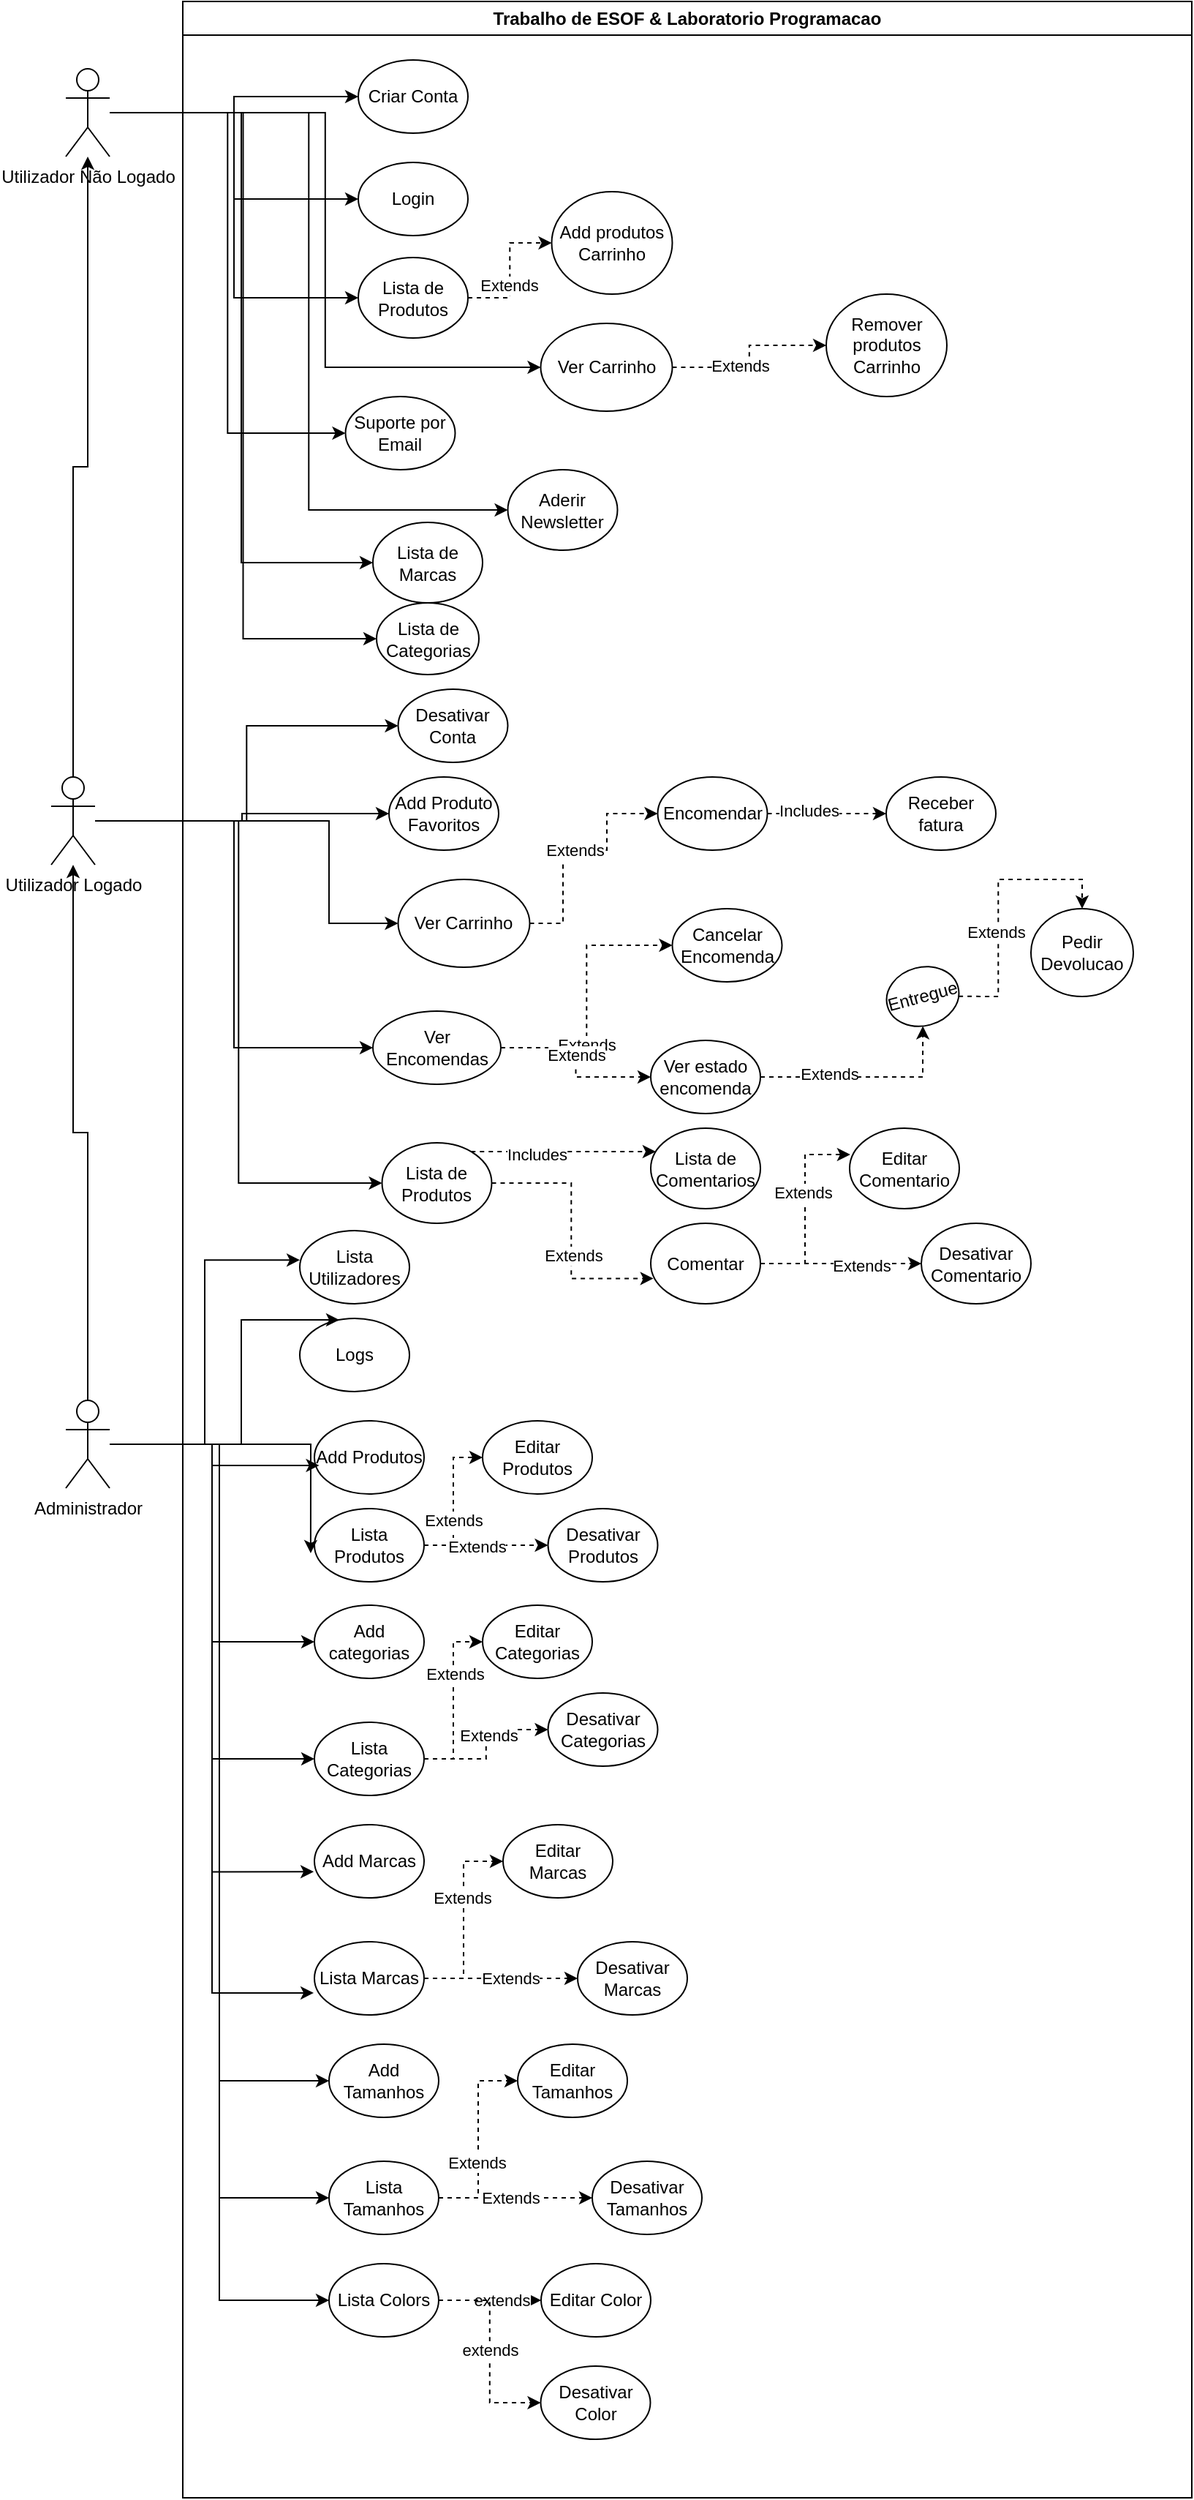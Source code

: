 <mxfile version="22.1.7" type="device">
  <diagram name="Página-1" id="JKTlFjLlaCC_t0fTUtP9">
    <mxGraphModel dx="3033" dy="1166" grid="1" gridSize="10" guides="1" tooltips="1" connect="1" arrows="1" fold="1" page="1" pageScale="1" pageWidth="827" pageHeight="1169" math="0" shadow="0">
      <root>
        <mxCell id="0" />
        <mxCell id="1" parent="0" />
        <mxCell id="PzzQZYx3r8IiJz0oFT6f-1" value="Trabalho de ESOF &amp;amp; Laboratorio Programacao" style="swimlane;whiteSpace=wrap;html=1;" parent="1" vertex="1">
          <mxGeometry x="120" y="54" width="690" height="1706" as="geometry" />
        </mxCell>
        <mxCell id="PzzQZYx3r8IiJz0oFT6f-7" value="Criar Conta" style="ellipse;whiteSpace=wrap;html=1;" parent="PzzQZYx3r8IiJz0oFT6f-1" vertex="1">
          <mxGeometry x="120" y="40" width="75" height="50" as="geometry" />
        </mxCell>
        <mxCell id="PzzQZYx3r8IiJz0oFT6f-9" value="Login&lt;br&gt;" style="ellipse;whiteSpace=wrap;html=1;" parent="PzzQZYx3r8IiJz0oFT6f-1" vertex="1">
          <mxGeometry x="120" y="110" width="75" height="50" as="geometry" />
        </mxCell>
        <mxCell id="PzzQZYx3r8IiJz0oFT6f-19" value="Desativar Conta" style="ellipse;whiteSpace=wrap;html=1;" parent="PzzQZYx3r8IiJz0oFT6f-1" vertex="1">
          <mxGeometry x="147.25" y="470" width="75" height="50" as="geometry" />
        </mxCell>
        <mxCell id="PzzQZYx3r8IiJz0oFT6f-22" value="Add Produto Favoritos" style="ellipse;whiteSpace=wrap;html=1;" parent="PzzQZYx3r8IiJz0oFT6f-1" vertex="1">
          <mxGeometry x="141" y="530" width="75" height="50" as="geometry" />
        </mxCell>
        <mxCell id="PzzQZYx3r8IiJz0oFT6f-26" value="Add produtos Carrinho" style="ellipse;whiteSpace=wrap;html=1;" parent="PzzQZYx3r8IiJz0oFT6f-1" vertex="1">
          <mxGeometry x="252.25" y="130" width="82.5" height="70" as="geometry" />
        </mxCell>
        <mxCell id="PzzQZYx3r8IiJz0oFT6f-28" value="Remover produtos Carrinho" style="ellipse;whiteSpace=wrap;html=1;" parent="PzzQZYx3r8IiJz0oFT6f-1" vertex="1">
          <mxGeometry x="440" y="200" width="82.5" height="70" as="geometry" />
        </mxCell>
        <mxCell id="PzzQZYx3r8IiJz0oFT6f-89" style="edgeStyle=orthogonalEdgeStyle;rounded=0;orthogonalLoop=1;jettySize=auto;html=1;entryX=0;entryY=0.5;entryDx=0;entryDy=0;dashed=1;" parent="PzzQZYx3r8IiJz0oFT6f-1" source="PzzQZYx3r8IiJz0oFT6f-31" target="PzzQZYx3r8IiJz0oFT6f-28" edge="1">
          <mxGeometry relative="1" as="geometry" />
        </mxCell>
        <mxCell id="PzzQZYx3r8IiJz0oFT6f-90" value="Extends" style="edgeLabel;html=1;align=center;verticalAlign=middle;resizable=0;points=[];" parent="PzzQZYx3r8IiJz0oFT6f-89" vertex="1" connectable="0">
          <mxGeometry x="-0.217" y="1" relative="1" as="geometry">
            <mxPoint x="-1" as="offset" />
          </mxGeometry>
        </mxCell>
        <mxCell id="PzzQZYx3r8IiJz0oFT6f-31" value="Ver Carrinho" style="ellipse;whiteSpace=wrap;html=1;" parent="PzzQZYx3r8IiJz0oFT6f-1" vertex="1">
          <mxGeometry x="244.75" y="220" width="90" height="60" as="geometry" />
        </mxCell>
        <mxCell id="PzzQZYx3r8IiJz0oFT6f-74" style="edgeStyle=orthogonalEdgeStyle;rounded=0;orthogonalLoop=1;jettySize=auto;html=1;dashed=1;" parent="PzzQZYx3r8IiJz0oFT6f-1" source="PzzQZYx3r8IiJz0oFT6f-33" target="PzzQZYx3r8IiJz0oFT6f-73" edge="1">
          <mxGeometry relative="1" as="geometry" />
        </mxCell>
        <mxCell id="PzzQZYx3r8IiJz0oFT6f-75" value="Includes" style="edgeLabel;html=1;align=center;verticalAlign=middle;resizable=0;points=[];" parent="PzzQZYx3r8IiJz0oFT6f-74" vertex="1" connectable="0">
          <mxGeometry x="-0.312" y="2" relative="1" as="geometry">
            <mxPoint as="offset" />
          </mxGeometry>
        </mxCell>
        <mxCell id="PzzQZYx3r8IiJz0oFT6f-33" value="Encomendar" style="ellipse;whiteSpace=wrap;html=1;" parent="PzzQZYx3r8IiJz0oFT6f-1" vertex="1">
          <mxGeometry x="324.75" y="530" width="75" height="50" as="geometry" />
        </mxCell>
        <mxCell id="PzzQZYx3r8IiJz0oFT6f-37" value="Cancelar Encomenda" style="ellipse;whiteSpace=wrap;html=1;" parent="PzzQZYx3r8IiJz0oFT6f-1" vertex="1">
          <mxGeometry x="334.75" y="620" width="75" height="50" as="geometry" />
        </mxCell>
        <mxCell id="PzzQZYx3r8IiJz0oFT6f-48" style="edgeStyle=orthogonalEdgeStyle;rounded=0;orthogonalLoop=1;jettySize=auto;html=1;dashed=1;" parent="PzzQZYx3r8IiJz0oFT6f-1" source="PzzQZYx3r8IiJz0oFT6f-40" target="PzzQZYx3r8IiJz0oFT6f-47" edge="1">
          <mxGeometry relative="1" as="geometry" />
        </mxCell>
        <mxCell id="PzzQZYx3r8IiJz0oFT6f-49" value="Extends" style="edgeLabel;html=1;align=center;verticalAlign=middle;resizable=0;points=[];" parent="PzzQZYx3r8IiJz0oFT6f-48" vertex="1" connectable="0">
          <mxGeometry x="-0.354" y="2" relative="1" as="geometry">
            <mxPoint as="offset" />
          </mxGeometry>
        </mxCell>
        <mxCell id="PzzQZYx3r8IiJz0oFT6f-40" value="Ver estado encomenda" style="ellipse;whiteSpace=wrap;html=1;" parent="PzzQZYx3r8IiJz0oFT6f-1" vertex="1">
          <mxGeometry x="320" y="710" width="75" height="50" as="geometry" />
        </mxCell>
        <mxCell id="PzzQZYx3r8IiJz0oFT6f-51" style="edgeStyle=orthogonalEdgeStyle;rounded=0;orthogonalLoop=1;jettySize=auto;html=1;entryX=0.5;entryY=0;entryDx=0;entryDy=0;dashed=1;" parent="PzzQZYx3r8IiJz0oFT6f-1" source="PzzQZYx3r8IiJz0oFT6f-47" target="PzzQZYx3r8IiJz0oFT6f-50" edge="1">
          <mxGeometry relative="1" as="geometry" />
        </mxCell>
        <mxCell id="PzzQZYx3r8IiJz0oFT6f-52" value="Extends" style="edgeLabel;html=1;align=center;verticalAlign=middle;resizable=0;points=[];" parent="PzzQZYx3r8IiJz0oFT6f-51" vertex="1" connectable="0">
          <mxGeometry x="-0.227" y="2" relative="1" as="geometry">
            <mxPoint as="offset" />
          </mxGeometry>
        </mxCell>
        <mxCell id="PzzQZYx3r8IiJz0oFT6f-47" value="Entregue" style="ellipse;whiteSpace=wrap;html=1;rotation=-15;" parent="PzzQZYx3r8IiJz0oFT6f-1" vertex="1">
          <mxGeometry x="481" y="660" width="50" height="40" as="geometry" />
        </mxCell>
        <mxCell id="PzzQZYx3r8IiJz0oFT6f-50" value="Pedir Devolucao" style="ellipse;whiteSpace=wrap;html=1;" parent="PzzQZYx3r8IiJz0oFT6f-1" vertex="1">
          <mxGeometry x="580" y="620" width="70" height="60" as="geometry" />
        </mxCell>
        <mxCell id="PzzQZYx3r8IiJz0oFT6f-58" style="edgeStyle=orthogonalEdgeStyle;rounded=0;orthogonalLoop=1;jettySize=auto;html=1;entryX=0;entryY=0.5;entryDx=0;entryDy=0;dashed=1;" parent="PzzQZYx3r8IiJz0oFT6f-1" source="PzzQZYx3r8IiJz0oFT6f-56" target="PzzQZYx3r8IiJz0oFT6f-37" edge="1">
          <mxGeometry relative="1" as="geometry" />
        </mxCell>
        <mxCell id="PzzQZYx3r8IiJz0oFT6f-59" value="Extends" style="edgeLabel;html=1;align=center;verticalAlign=middle;resizable=0;points=[];" parent="PzzQZYx3r8IiJz0oFT6f-58" vertex="1" connectable="0">
          <mxGeometry x="-0.354" relative="1" as="geometry">
            <mxPoint as="offset" />
          </mxGeometry>
        </mxCell>
        <mxCell id="PzzQZYx3r8IiJz0oFT6f-60" style="edgeStyle=orthogonalEdgeStyle;rounded=0;orthogonalLoop=1;jettySize=auto;html=1;entryX=0;entryY=0.5;entryDx=0;entryDy=0;dashed=1;" parent="PzzQZYx3r8IiJz0oFT6f-1" source="PzzQZYx3r8IiJz0oFT6f-56" target="PzzQZYx3r8IiJz0oFT6f-40" edge="1">
          <mxGeometry relative="1" as="geometry" />
        </mxCell>
        <mxCell id="PzzQZYx3r8IiJz0oFT6f-61" value="Extends" style="edgeLabel;html=1;align=center;verticalAlign=middle;resizable=0;points=[];" parent="PzzQZYx3r8IiJz0oFT6f-60" vertex="1" connectable="0">
          <mxGeometry x="-0.083" relative="1" as="geometry">
            <mxPoint as="offset" />
          </mxGeometry>
        </mxCell>
        <mxCell id="PzzQZYx3r8IiJz0oFT6f-56" value="Ver Encomendas" style="ellipse;whiteSpace=wrap;html=1;" parent="PzzQZYx3r8IiJz0oFT6f-1" vertex="1">
          <mxGeometry x="130" y="690" width="87.5" height="50" as="geometry" />
        </mxCell>
        <mxCell id="PzzQZYx3r8IiJz0oFT6f-62" value="Suporte por Email" style="ellipse;whiteSpace=wrap;html=1;" parent="PzzQZYx3r8IiJz0oFT6f-1" vertex="1">
          <mxGeometry x="111.25" y="270" width="75" height="50" as="geometry" />
        </mxCell>
        <mxCell id="PzzQZYx3r8IiJz0oFT6f-64" value="Aderir Newsletter" style="ellipse;whiteSpace=wrap;html=1;" parent="PzzQZYx3r8IiJz0oFT6f-1" vertex="1">
          <mxGeometry x="222.25" y="320" width="75" height="55" as="geometry" />
        </mxCell>
        <mxCell id="PzzQZYx3r8IiJz0oFT6f-67" value="Lista de Marcas" style="ellipse;whiteSpace=wrap;html=1;" parent="PzzQZYx3r8IiJz0oFT6f-1" vertex="1">
          <mxGeometry x="130" y="356" width="75" height="55" as="geometry" />
        </mxCell>
        <mxCell id="PzzQZYx3r8IiJz0oFT6f-71" style="edgeStyle=orthogonalEdgeStyle;rounded=0;orthogonalLoop=1;jettySize=auto;html=1;entryX=0;entryY=0.5;entryDx=0;entryDy=0;dashed=1;" parent="PzzQZYx3r8IiJz0oFT6f-1" source="PzzQZYx3r8IiJz0oFT6f-69" target="PzzQZYx3r8IiJz0oFT6f-26" edge="1">
          <mxGeometry relative="1" as="geometry" />
        </mxCell>
        <mxCell id="PzzQZYx3r8IiJz0oFT6f-72" value="Extends" style="edgeLabel;html=1;align=center;verticalAlign=middle;resizable=0;points=[];" parent="PzzQZYx3r8IiJz0oFT6f-71" vertex="1" connectable="0">
          <mxGeometry x="-0.205" y="1" relative="1" as="geometry">
            <mxPoint as="offset" />
          </mxGeometry>
        </mxCell>
        <mxCell id="PzzQZYx3r8IiJz0oFT6f-69" value="Lista de Produtos" style="ellipse;whiteSpace=wrap;html=1;" parent="PzzQZYx3r8IiJz0oFT6f-1" vertex="1">
          <mxGeometry x="120" y="175" width="75" height="55" as="geometry" />
        </mxCell>
        <mxCell id="PzzQZYx3r8IiJz0oFT6f-73" value="Receber fatura" style="ellipse;whiteSpace=wrap;html=1;" parent="PzzQZYx3r8IiJz0oFT6f-1" vertex="1">
          <mxGeometry x="481" y="530" width="75" height="50" as="geometry" />
        </mxCell>
        <mxCell id="PzzQZYx3r8IiJz0oFT6f-82" style="edgeStyle=orthogonalEdgeStyle;rounded=0;orthogonalLoop=1;jettySize=auto;html=1;dashed=1;" parent="PzzQZYx3r8IiJz0oFT6f-1" source="PzzQZYx3r8IiJz0oFT6f-80" target="PzzQZYx3r8IiJz0oFT6f-33" edge="1">
          <mxGeometry relative="1" as="geometry">
            <Array as="points">
              <mxPoint x="260" y="630" />
              <mxPoint x="260" y="580" />
              <mxPoint x="290" y="580" />
              <mxPoint x="290" y="555" />
            </Array>
          </mxGeometry>
        </mxCell>
        <mxCell id="PzzQZYx3r8IiJz0oFT6f-83" value="Extends" style="edgeLabel;html=1;align=center;verticalAlign=middle;resizable=0;points=[];" parent="PzzQZYx3r8IiJz0oFT6f-82" vertex="1" connectable="0">
          <mxGeometry x="-0.014" relative="1" as="geometry">
            <mxPoint as="offset" />
          </mxGeometry>
        </mxCell>
        <mxCell id="PzzQZYx3r8IiJz0oFT6f-80" value="Ver Carrinho" style="ellipse;whiteSpace=wrap;html=1;" parent="PzzQZYx3r8IiJz0oFT6f-1" vertex="1">
          <mxGeometry x="147.25" y="600" width="90" height="60" as="geometry" />
        </mxCell>
        <mxCell id="PzzQZYx3r8IiJz0oFT6f-95" style="edgeStyle=orthogonalEdgeStyle;rounded=0;orthogonalLoop=1;jettySize=auto;html=1;dashed=1;" parent="PzzQZYx3r8IiJz0oFT6f-1" source="PzzQZYx3r8IiJz0oFT6f-92" target="PzzQZYx3r8IiJz0oFT6f-94" edge="1">
          <mxGeometry relative="1" as="geometry">
            <Array as="points">
              <mxPoint x="290" y="786" />
              <mxPoint x="290" y="786" />
            </Array>
          </mxGeometry>
        </mxCell>
        <mxCell id="PzzQZYx3r8IiJz0oFT6f-96" value="Includes" style="edgeLabel;html=1;align=center;verticalAlign=middle;resizable=0;points=[];" parent="PzzQZYx3r8IiJz0oFT6f-95" vertex="1" connectable="0">
          <mxGeometry x="-0.276" y="-2" relative="1" as="geometry">
            <mxPoint x="-1" as="offset" />
          </mxGeometry>
        </mxCell>
        <mxCell id="PzzQZYx3r8IiJz0oFT6f-92" value="Lista de Produtos" style="ellipse;whiteSpace=wrap;html=1;" parent="PzzQZYx3r8IiJz0oFT6f-1" vertex="1">
          <mxGeometry x="136.25" y="780" width="75" height="55" as="geometry" />
        </mxCell>
        <mxCell id="PzzQZYx3r8IiJz0oFT6f-94" value="Lista de Comentarios" style="ellipse;whiteSpace=wrap;html=1;" parent="PzzQZYx3r8IiJz0oFT6f-1" vertex="1">
          <mxGeometry x="320" y="770" width="75" height="55" as="geometry" />
        </mxCell>
        <mxCell id="PzzQZYx3r8IiJz0oFT6f-104" style="edgeStyle=orthogonalEdgeStyle;rounded=0;orthogonalLoop=1;jettySize=auto;html=1;dashed=1;" parent="PzzQZYx3r8IiJz0oFT6f-1" source="PzzQZYx3r8IiJz0oFT6f-97" target="PzzQZYx3r8IiJz0oFT6f-103" edge="1">
          <mxGeometry relative="1" as="geometry" />
        </mxCell>
        <mxCell id="PzzQZYx3r8IiJz0oFT6f-105" value="Extends" style="edgeLabel;html=1;align=center;verticalAlign=middle;resizable=0;points=[];" parent="PzzQZYx3r8IiJz0oFT6f-104" vertex="1" connectable="0">
          <mxGeometry x="0.255" y="-1" relative="1" as="geometry">
            <mxPoint as="offset" />
          </mxGeometry>
        </mxCell>
        <mxCell id="PzzQZYx3r8IiJz0oFT6f-97" value="Comentar" style="ellipse;whiteSpace=wrap;html=1;" parent="PzzQZYx3r8IiJz0oFT6f-1" vertex="1">
          <mxGeometry x="320" y="835" width="75" height="55" as="geometry" />
        </mxCell>
        <mxCell id="PzzQZYx3r8IiJz0oFT6f-98" style="edgeStyle=orthogonalEdgeStyle;rounded=0;orthogonalLoop=1;jettySize=auto;html=1;entryX=0.025;entryY=0.686;entryDx=0;entryDy=0;entryPerimeter=0;dashed=1;" parent="PzzQZYx3r8IiJz0oFT6f-1" source="PzzQZYx3r8IiJz0oFT6f-92" target="PzzQZYx3r8IiJz0oFT6f-97" edge="1">
          <mxGeometry relative="1" as="geometry" />
        </mxCell>
        <mxCell id="PzzQZYx3r8IiJz0oFT6f-99" value="Extends" style="edgeLabel;html=1;align=center;verticalAlign=middle;resizable=0;points=[];" parent="PzzQZYx3r8IiJz0oFT6f-98" vertex="1" connectable="0">
          <mxGeometry x="0.17" y="1" relative="1" as="geometry">
            <mxPoint y="1" as="offset" />
          </mxGeometry>
        </mxCell>
        <mxCell id="PzzQZYx3r8IiJz0oFT6f-100" value="Editar Comentario" style="ellipse;whiteSpace=wrap;html=1;" parent="PzzQZYx3r8IiJz0oFT6f-1" vertex="1">
          <mxGeometry x="456" y="770" width="75" height="55" as="geometry" />
        </mxCell>
        <mxCell id="PzzQZYx3r8IiJz0oFT6f-101" style="edgeStyle=orthogonalEdgeStyle;rounded=0;orthogonalLoop=1;jettySize=auto;html=1;entryX=0.006;entryY=0.328;entryDx=0;entryDy=0;entryPerimeter=0;dashed=1;" parent="PzzQZYx3r8IiJz0oFT6f-1" source="PzzQZYx3r8IiJz0oFT6f-97" target="PzzQZYx3r8IiJz0oFT6f-100" edge="1">
          <mxGeometry relative="1" as="geometry" />
        </mxCell>
        <mxCell id="PzzQZYx3r8IiJz0oFT6f-102" value="Extends" style="edgeLabel;html=1;align=center;verticalAlign=middle;resizable=0;points=[];" parent="PzzQZYx3r8IiJz0oFT6f-101" vertex="1" connectable="0">
          <mxGeometry x="0.169" y="2" relative="1" as="geometry">
            <mxPoint as="offset" />
          </mxGeometry>
        </mxCell>
        <mxCell id="PzzQZYx3r8IiJz0oFT6f-103" value="Desativar&lt;br&gt;Comentario" style="ellipse;whiteSpace=wrap;html=1;" parent="PzzQZYx3r8IiJz0oFT6f-1" vertex="1">
          <mxGeometry x="505" y="835" width="75" height="55" as="geometry" />
        </mxCell>
        <mxCell id="PzzQZYx3r8IiJz0oFT6f-106" value="Lista Utilizadores" style="ellipse;whiteSpace=wrap;html=1;" parent="PzzQZYx3r8IiJz0oFT6f-1" vertex="1">
          <mxGeometry x="80" y="840" width="75" height="50" as="geometry" />
        </mxCell>
        <mxCell id="PzzQZYx3r8IiJz0oFT6f-108" value="Logs" style="ellipse;whiteSpace=wrap;html=1;" parent="PzzQZYx3r8IiJz0oFT6f-1" vertex="1">
          <mxGeometry x="80" y="900" width="75" height="50" as="geometry" />
        </mxCell>
        <mxCell id="PzzQZYx3r8IiJz0oFT6f-110" value="Add Produtos" style="ellipse;whiteSpace=wrap;html=1;" parent="PzzQZYx3r8IiJz0oFT6f-1" vertex="1">
          <mxGeometry x="90" y="970" width="75" height="50" as="geometry" />
        </mxCell>
        <mxCell id="PzzQZYx3r8IiJz0oFT6f-115" style="edgeStyle=orthogonalEdgeStyle;rounded=0;orthogonalLoop=1;jettySize=auto;html=1;entryX=0;entryY=0.5;entryDx=0;entryDy=0;dashed=1;" parent="PzzQZYx3r8IiJz0oFT6f-1" source="PzzQZYx3r8IiJz0oFT6f-112" target="PzzQZYx3r8IiJz0oFT6f-114" edge="1">
          <mxGeometry relative="1" as="geometry" />
        </mxCell>
        <mxCell id="PzzQZYx3r8IiJz0oFT6f-116" value="Extends" style="edgeLabel;html=1;align=center;verticalAlign=middle;resizable=0;points=[];" parent="PzzQZYx3r8IiJz0oFT6f-115" vertex="1" connectable="0">
          <mxGeometry x="-0.253" relative="1" as="geometry">
            <mxPoint as="offset" />
          </mxGeometry>
        </mxCell>
        <mxCell id="PzzQZYx3r8IiJz0oFT6f-118" style="edgeStyle=orthogonalEdgeStyle;rounded=0;orthogonalLoop=1;jettySize=auto;html=1;dashed=1;" parent="PzzQZYx3r8IiJz0oFT6f-1" source="PzzQZYx3r8IiJz0oFT6f-112" target="PzzQZYx3r8IiJz0oFT6f-117" edge="1">
          <mxGeometry relative="1" as="geometry" />
        </mxCell>
        <mxCell id="PzzQZYx3r8IiJz0oFT6f-119" value="Extends" style="edgeLabel;html=1;align=center;verticalAlign=middle;resizable=0;points=[];" parent="PzzQZYx3r8IiJz0oFT6f-118" vertex="1" connectable="0">
          <mxGeometry x="-0.145" y="-1" relative="1" as="geometry">
            <mxPoint as="offset" />
          </mxGeometry>
        </mxCell>
        <mxCell id="PzzQZYx3r8IiJz0oFT6f-112" value="Lista Produtos" style="ellipse;whiteSpace=wrap;html=1;" parent="PzzQZYx3r8IiJz0oFT6f-1" vertex="1">
          <mxGeometry x="90" y="1030" width="75" height="50" as="geometry" />
        </mxCell>
        <mxCell id="PzzQZYx3r8IiJz0oFT6f-114" value="Editar Produtos" style="ellipse;whiteSpace=wrap;html=1;" parent="PzzQZYx3r8IiJz0oFT6f-1" vertex="1">
          <mxGeometry x="205" y="970" width="75" height="50" as="geometry" />
        </mxCell>
        <mxCell id="PzzQZYx3r8IiJz0oFT6f-117" value="Desativar&lt;br&gt;Produtos" style="ellipse;whiteSpace=wrap;html=1;" parent="PzzQZYx3r8IiJz0oFT6f-1" vertex="1">
          <mxGeometry x="249.75" y="1030" width="75" height="50" as="geometry" />
        </mxCell>
        <mxCell id="PzzQZYx3r8IiJz0oFT6f-120" value="Add categorias" style="ellipse;whiteSpace=wrap;html=1;" parent="PzzQZYx3r8IiJz0oFT6f-1" vertex="1">
          <mxGeometry x="90" y="1096" width="75" height="50" as="geometry" />
        </mxCell>
        <mxCell id="PzzQZYx3r8IiJz0oFT6f-126" style="edgeStyle=orthogonalEdgeStyle;rounded=0;orthogonalLoop=1;jettySize=auto;html=1;entryX=0;entryY=0.5;entryDx=0;entryDy=0;dashed=1;" parent="PzzQZYx3r8IiJz0oFT6f-1" source="PzzQZYx3r8IiJz0oFT6f-121" target="PzzQZYx3r8IiJz0oFT6f-122" edge="1">
          <mxGeometry relative="1" as="geometry" />
        </mxCell>
        <mxCell id="PzzQZYx3r8IiJz0oFT6f-127" value="Extends" style="edgeLabel;html=1;align=center;verticalAlign=middle;resizable=0;points=[];" parent="PzzQZYx3r8IiJz0oFT6f-126" vertex="1" connectable="0">
          <mxGeometry x="0.301" y="-1" relative="1" as="geometry">
            <mxPoint as="offset" />
          </mxGeometry>
        </mxCell>
        <mxCell id="PzzQZYx3r8IiJz0oFT6f-128" style="edgeStyle=orthogonalEdgeStyle;rounded=0;orthogonalLoop=1;jettySize=auto;html=1;dashed=1;" parent="PzzQZYx3r8IiJz0oFT6f-1" source="PzzQZYx3r8IiJz0oFT6f-121" target="PzzQZYx3r8IiJz0oFT6f-123" edge="1">
          <mxGeometry relative="1" as="geometry" />
        </mxCell>
        <mxCell id="PzzQZYx3r8IiJz0oFT6f-129" value="Extends" style="edgeLabel;html=1;align=center;verticalAlign=middle;resizable=0;points=[];" parent="PzzQZYx3r8IiJz0oFT6f-128" vertex="1" connectable="0">
          <mxGeometry x="0.113" y="-1" relative="1" as="geometry">
            <mxPoint as="offset" />
          </mxGeometry>
        </mxCell>
        <mxCell id="PzzQZYx3r8IiJz0oFT6f-121" value="Lista Categorias" style="ellipse;whiteSpace=wrap;html=1;" parent="PzzQZYx3r8IiJz0oFT6f-1" vertex="1">
          <mxGeometry x="90" y="1176" width="75" height="50" as="geometry" />
        </mxCell>
        <mxCell id="PzzQZYx3r8IiJz0oFT6f-122" value="Editar Categorias" style="ellipse;whiteSpace=wrap;html=1;" parent="PzzQZYx3r8IiJz0oFT6f-1" vertex="1">
          <mxGeometry x="205" y="1096" width="75" height="50" as="geometry" />
        </mxCell>
        <mxCell id="PzzQZYx3r8IiJz0oFT6f-123" value="Desativar&lt;br&gt;Categorias" style="ellipse;whiteSpace=wrap;html=1;" parent="PzzQZYx3r8IiJz0oFT6f-1" vertex="1">
          <mxGeometry x="249.75" y="1156" width="75" height="50" as="geometry" />
        </mxCell>
        <mxCell id="PzzQZYx3r8IiJz0oFT6f-130" value="Add Marcas" style="ellipse;whiteSpace=wrap;html=1;" parent="PzzQZYx3r8IiJz0oFT6f-1" vertex="1">
          <mxGeometry x="90" y="1246" width="75" height="50" as="geometry" />
        </mxCell>
        <mxCell id="PzzQZYx3r8IiJz0oFT6f-136" style="edgeStyle=orthogonalEdgeStyle;rounded=0;orthogonalLoop=1;jettySize=auto;html=1;entryX=0;entryY=0.5;entryDx=0;entryDy=0;dashed=1;" parent="PzzQZYx3r8IiJz0oFT6f-1" source="PzzQZYx3r8IiJz0oFT6f-131" target="PzzQZYx3r8IiJz0oFT6f-132" edge="1">
          <mxGeometry relative="1" as="geometry" />
        </mxCell>
        <mxCell id="PzzQZYx3r8IiJz0oFT6f-137" value="Extends" style="edgeLabel;html=1;align=center;verticalAlign=middle;resizable=0;points=[];" parent="PzzQZYx3r8IiJz0oFT6f-136" vertex="1" connectable="0">
          <mxGeometry x="0.222" y="1" relative="1" as="geometry">
            <mxPoint as="offset" />
          </mxGeometry>
        </mxCell>
        <mxCell id="PzzQZYx3r8IiJz0oFT6f-138" style="edgeStyle=orthogonalEdgeStyle;rounded=0;orthogonalLoop=1;jettySize=auto;html=1;dashed=1;" parent="PzzQZYx3r8IiJz0oFT6f-1" source="PzzQZYx3r8IiJz0oFT6f-131" target="PzzQZYx3r8IiJz0oFT6f-133" edge="1">
          <mxGeometry relative="1" as="geometry" />
        </mxCell>
        <mxCell id="PzzQZYx3r8IiJz0oFT6f-139" value="Extends" style="edgeLabel;html=1;align=center;verticalAlign=middle;resizable=0;points=[];" parent="PzzQZYx3r8IiJz0oFT6f-138" vertex="1" connectable="0">
          <mxGeometry x="0.124" relative="1" as="geometry">
            <mxPoint as="offset" />
          </mxGeometry>
        </mxCell>
        <mxCell id="PzzQZYx3r8IiJz0oFT6f-131" value="Lista Marcas" style="ellipse;whiteSpace=wrap;html=1;" parent="PzzQZYx3r8IiJz0oFT6f-1" vertex="1">
          <mxGeometry x="90" y="1326" width="75" height="50" as="geometry" />
        </mxCell>
        <mxCell id="PzzQZYx3r8IiJz0oFT6f-132" value="Editar Marcas" style="ellipse;whiteSpace=wrap;html=1;" parent="PzzQZYx3r8IiJz0oFT6f-1" vertex="1">
          <mxGeometry x="219" y="1246" width="75" height="50" as="geometry" />
        </mxCell>
        <mxCell id="PzzQZYx3r8IiJz0oFT6f-133" value="Desativar&lt;br&gt;Marcas" style="ellipse;whiteSpace=wrap;html=1;" parent="PzzQZYx3r8IiJz0oFT6f-1" vertex="1">
          <mxGeometry x="270" y="1326" width="75" height="50" as="geometry" />
        </mxCell>
        <mxCell id="PzzQZYx3r8IiJz0oFT6f-142" value="Lista de Categorias" style="ellipse;whiteSpace=wrap;html=1;" parent="PzzQZYx3r8IiJz0oFT6f-1" vertex="1">
          <mxGeometry x="132.5" y="411" width="70" height="49" as="geometry" />
        </mxCell>
        <mxCell id="PzzQZYx3r8IiJz0oFT6f-150" value="Add Tamanhos" style="ellipse;whiteSpace=wrap;html=1;" parent="PzzQZYx3r8IiJz0oFT6f-1" vertex="1">
          <mxGeometry x="100" y="1396" width="75" height="50" as="geometry" />
        </mxCell>
        <mxCell id="PzzQZYx3r8IiJz0oFT6f-156" style="edgeStyle=orthogonalEdgeStyle;rounded=0;orthogonalLoop=1;jettySize=auto;html=1;entryX=0;entryY=0.5;entryDx=0;entryDy=0;dashed=1;" parent="PzzQZYx3r8IiJz0oFT6f-1" source="PzzQZYx3r8IiJz0oFT6f-151" target="PzzQZYx3r8IiJz0oFT6f-152" edge="1">
          <mxGeometry relative="1" as="geometry" />
        </mxCell>
        <mxCell id="PzzQZYx3r8IiJz0oFT6f-157" value="Extends" style="edgeLabel;html=1;align=center;verticalAlign=middle;resizable=0;points=[];" parent="PzzQZYx3r8IiJz0oFT6f-156" vertex="1" connectable="0">
          <mxGeometry x="-0.243" y="1" relative="1" as="geometry">
            <mxPoint y="-1" as="offset" />
          </mxGeometry>
        </mxCell>
        <mxCell id="PzzQZYx3r8IiJz0oFT6f-158" style="edgeStyle=orthogonalEdgeStyle;rounded=0;orthogonalLoop=1;jettySize=auto;html=1;dashed=1;" parent="PzzQZYx3r8IiJz0oFT6f-1" source="PzzQZYx3r8IiJz0oFT6f-151" target="PzzQZYx3r8IiJz0oFT6f-153" edge="1">
          <mxGeometry relative="1" as="geometry" />
        </mxCell>
        <mxCell id="PzzQZYx3r8IiJz0oFT6f-159" value="Extends" style="edgeLabel;html=1;align=center;verticalAlign=middle;resizable=0;points=[];" parent="PzzQZYx3r8IiJz0oFT6f-158" vertex="1" connectable="0">
          <mxGeometry x="-0.078" relative="1" as="geometry">
            <mxPoint as="offset" />
          </mxGeometry>
        </mxCell>
        <mxCell id="PzzQZYx3r8IiJz0oFT6f-151" value="Lista Tamanhos" style="ellipse;whiteSpace=wrap;html=1;" parent="PzzQZYx3r8IiJz0oFT6f-1" vertex="1">
          <mxGeometry x="100" y="1476" width="75" height="50" as="geometry" />
        </mxCell>
        <mxCell id="PzzQZYx3r8IiJz0oFT6f-152" value="Editar Tamanhos" style="ellipse;whiteSpace=wrap;html=1;" parent="PzzQZYx3r8IiJz0oFT6f-1" vertex="1">
          <mxGeometry x="229" y="1396" width="75" height="50" as="geometry" />
        </mxCell>
        <mxCell id="PzzQZYx3r8IiJz0oFT6f-153" value="Desativar&lt;br&gt;Tamanhos" style="ellipse;whiteSpace=wrap;html=1;" parent="PzzQZYx3r8IiJz0oFT6f-1" vertex="1">
          <mxGeometry x="280" y="1476" width="75" height="50" as="geometry" />
        </mxCell>
        <mxCell id="nBjVx-4xZpbS9CSGguhl-5" style="edgeStyle=orthogonalEdgeStyle;rounded=0;orthogonalLoop=1;jettySize=auto;html=1;entryX=0;entryY=0.5;entryDx=0;entryDy=0;dashed=1;" edge="1" parent="PzzQZYx3r8IiJz0oFT6f-1" source="nBjVx-4xZpbS9CSGguhl-1" target="nBjVx-4xZpbS9CSGguhl-2">
          <mxGeometry relative="1" as="geometry" />
        </mxCell>
        <mxCell id="nBjVx-4xZpbS9CSGguhl-7" value="extends" style="edgeLabel;html=1;align=center;verticalAlign=middle;resizable=0;points=[];" vertex="1" connectable="0" parent="nBjVx-4xZpbS9CSGguhl-5">
          <mxGeometry x="0.209" relative="1" as="geometry">
            <mxPoint as="offset" />
          </mxGeometry>
        </mxCell>
        <mxCell id="nBjVx-4xZpbS9CSGguhl-6" style="edgeStyle=orthogonalEdgeStyle;rounded=0;orthogonalLoop=1;jettySize=auto;html=1;entryX=0;entryY=0.5;entryDx=0;entryDy=0;dashed=1;" edge="1" parent="PzzQZYx3r8IiJz0oFT6f-1" source="nBjVx-4xZpbS9CSGguhl-1" target="nBjVx-4xZpbS9CSGguhl-3">
          <mxGeometry relative="1" as="geometry" />
        </mxCell>
        <mxCell id="nBjVx-4xZpbS9CSGguhl-8" value="extends" style="edgeLabel;html=1;align=center;verticalAlign=middle;resizable=0;points=[];" vertex="1" connectable="0" parent="nBjVx-4xZpbS9CSGguhl-6">
          <mxGeometry x="-0.012" relative="1" as="geometry">
            <mxPoint as="offset" />
          </mxGeometry>
        </mxCell>
        <mxCell id="nBjVx-4xZpbS9CSGguhl-1" value="Lista Colors" style="ellipse;whiteSpace=wrap;html=1;" vertex="1" parent="PzzQZYx3r8IiJz0oFT6f-1">
          <mxGeometry x="100" y="1546" width="75" height="50" as="geometry" />
        </mxCell>
        <mxCell id="nBjVx-4xZpbS9CSGguhl-2" value="Editar Color" style="ellipse;whiteSpace=wrap;html=1;" vertex="1" parent="PzzQZYx3r8IiJz0oFT6f-1">
          <mxGeometry x="245" y="1546" width="75" height="50" as="geometry" />
        </mxCell>
        <mxCell id="nBjVx-4xZpbS9CSGguhl-3" value="Desativar&lt;br&gt;Color" style="ellipse;whiteSpace=wrap;html=1;" vertex="1" parent="PzzQZYx3r8IiJz0oFT6f-1">
          <mxGeometry x="244.75" y="1616" width="75" height="50" as="geometry" />
        </mxCell>
        <mxCell id="PzzQZYx3r8IiJz0oFT6f-8" style="edgeStyle=orthogonalEdgeStyle;rounded=0;orthogonalLoop=1;jettySize=auto;html=1;" parent="1" source="PzzQZYx3r8IiJz0oFT6f-2" target="PzzQZYx3r8IiJz0oFT6f-7" edge="1">
          <mxGeometry relative="1" as="geometry" />
        </mxCell>
        <mxCell id="PzzQZYx3r8IiJz0oFT6f-10" style="edgeStyle=orthogonalEdgeStyle;rounded=0;orthogonalLoop=1;jettySize=auto;html=1;entryX=0;entryY=0.5;entryDx=0;entryDy=0;" parent="1" source="PzzQZYx3r8IiJz0oFT6f-2" target="PzzQZYx3r8IiJz0oFT6f-9" edge="1">
          <mxGeometry relative="1" as="geometry" />
        </mxCell>
        <mxCell id="PzzQZYx3r8IiJz0oFT6f-55" style="edgeStyle=orthogonalEdgeStyle;rounded=0;orthogonalLoop=1;jettySize=auto;html=1;entryX=0;entryY=0.5;entryDx=0;entryDy=0;" parent="1" source="PzzQZYx3r8IiJz0oFT6f-2" target="PzzQZYx3r8IiJz0oFT6f-31" edge="1">
          <mxGeometry relative="1" as="geometry" />
        </mxCell>
        <mxCell id="PzzQZYx3r8IiJz0oFT6f-63" style="edgeStyle=orthogonalEdgeStyle;rounded=0;orthogonalLoop=1;jettySize=auto;html=1;entryX=0;entryY=0.5;entryDx=0;entryDy=0;" parent="1" source="PzzQZYx3r8IiJz0oFT6f-2" target="PzzQZYx3r8IiJz0oFT6f-62" edge="1">
          <mxGeometry relative="1" as="geometry" />
        </mxCell>
        <mxCell id="PzzQZYx3r8IiJz0oFT6f-65" style="edgeStyle=orthogonalEdgeStyle;rounded=0;orthogonalLoop=1;jettySize=auto;html=1;entryX=0;entryY=0.5;entryDx=0;entryDy=0;" parent="1" source="PzzQZYx3r8IiJz0oFT6f-2" target="PzzQZYx3r8IiJz0oFT6f-64" edge="1">
          <mxGeometry relative="1" as="geometry" />
        </mxCell>
        <mxCell id="PzzQZYx3r8IiJz0oFT6f-68" style="edgeStyle=orthogonalEdgeStyle;rounded=0;orthogonalLoop=1;jettySize=auto;html=1;entryX=0;entryY=0.5;entryDx=0;entryDy=0;" parent="1" source="PzzQZYx3r8IiJz0oFT6f-2" target="PzzQZYx3r8IiJz0oFT6f-67" edge="1">
          <mxGeometry relative="1" as="geometry" />
        </mxCell>
        <mxCell id="PzzQZYx3r8IiJz0oFT6f-143" style="edgeStyle=orthogonalEdgeStyle;rounded=0;orthogonalLoop=1;jettySize=auto;html=1;entryX=0;entryY=0.5;entryDx=0;entryDy=0;" parent="1" source="PzzQZYx3r8IiJz0oFT6f-2" target="PzzQZYx3r8IiJz0oFT6f-142" edge="1">
          <mxGeometry relative="1" as="geometry" />
        </mxCell>
        <mxCell id="PzzQZYx3r8IiJz0oFT6f-2" value="Utilizador Não Logado" style="shape=umlActor;verticalLabelPosition=bottom;verticalAlign=top;html=1;outlineConnect=0;" parent="1" vertex="1">
          <mxGeometry x="40" y="100" width="30" height="60" as="geometry" />
        </mxCell>
        <mxCell id="PzzQZYx3r8IiJz0oFT6f-18" style="edgeStyle=orthogonalEdgeStyle;rounded=0;orthogonalLoop=1;jettySize=auto;html=1;" parent="1" source="PzzQZYx3r8IiJz0oFT6f-3" target="PzzQZYx3r8IiJz0oFT6f-2" edge="1">
          <mxGeometry relative="1" as="geometry" />
        </mxCell>
        <mxCell id="PzzQZYx3r8IiJz0oFT6f-20" style="edgeStyle=orthogonalEdgeStyle;rounded=0;orthogonalLoop=1;jettySize=auto;html=1;entryX=0;entryY=0.5;entryDx=0;entryDy=0;" parent="1" source="PzzQZYx3r8IiJz0oFT6f-3" target="PzzQZYx3r8IiJz0oFT6f-19" edge="1">
          <mxGeometry relative="1" as="geometry" />
        </mxCell>
        <mxCell id="PzzQZYx3r8IiJz0oFT6f-81" style="edgeStyle=orthogonalEdgeStyle;rounded=0;orthogonalLoop=1;jettySize=auto;html=1;" parent="1" source="PzzQZYx3r8IiJz0oFT6f-3" target="PzzQZYx3r8IiJz0oFT6f-80" edge="1">
          <mxGeometry relative="1" as="geometry">
            <Array as="points">
              <mxPoint x="220" y="614" />
              <mxPoint x="220" y="684" />
            </Array>
          </mxGeometry>
        </mxCell>
        <mxCell id="PzzQZYx3r8IiJz0oFT6f-86" style="edgeStyle=orthogonalEdgeStyle;rounded=0;orthogonalLoop=1;jettySize=auto;html=1;entryX=0;entryY=0.5;entryDx=0;entryDy=0;" parent="1" source="PzzQZYx3r8IiJz0oFT6f-3" target="PzzQZYx3r8IiJz0oFT6f-56" edge="1">
          <mxGeometry relative="1" as="geometry" />
        </mxCell>
        <mxCell id="PzzQZYx3r8IiJz0oFT6f-87" style="edgeStyle=orthogonalEdgeStyle;rounded=0;orthogonalLoop=1;jettySize=auto;html=1;" parent="1" source="PzzQZYx3r8IiJz0oFT6f-3" target="PzzQZYx3r8IiJz0oFT6f-22" edge="1">
          <mxGeometry relative="1" as="geometry" />
        </mxCell>
        <mxCell id="PzzQZYx3r8IiJz0oFT6f-93" style="edgeStyle=orthogonalEdgeStyle;rounded=0;orthogonalLoop=1;jettySize=auto;html=1;entryX=0;entryY=0.5;entryDx=0;entryDy=0;" parent="1" source="PzzQZYx3r8IiJz0oFT6f-3" target="PzzQZYx3r8IiJz0oFT6f-92" edge="1">
          <mxGeometry relative="1" as="geometry" />
        </mxCell>
        <mxCell id="PzzQZYx3r8IiJz0oFT6f-3" value="Utilizador Logado" style="shape=umlActor;verticalLabelPosition=bottom;verticalAlign=top;html=1;outlineConnect=0;" parent="1" vertex="1">
          <mxGeometry x="30" y="584" width="30" height="60" as="geometry" />
        </mxCell>
        <mxCell id="PzzQZYx3r8IiJz0oFT6f-66" style="edgeStyle=orthogonalEdgeStyle;rounded=0;orthogonalLoop=1;jettySize=auto;html=1;" parent="1" source="PzzQZYx3r8IiJz0oFT6f-4" target="PzzQZYx3r8IiJz0oFT6f-3" edge="1">
          <mxGeometry relative="1" as="geometry" />
        </mxCell>
        <mxCell id="PzzQZYx3r8IiJz0oFT6f-109" style="edgeStyle=orthogonalEdgeStyle;rounded=0;orthogonalLoop=1;jettySize=auto;html=1;" parent="1" source="PzzQZYx3r8IiJz0oFT6f-4" target="PzzQZYx3r8IiJz0oFT6f-108" edge="1">
          <mxGeometry relative="1" as="geometry">
            <Array as="points">
              <mxPoint x="160" y="1040" />
              <mxPoint x="160" y="955" />
            </Array>
          </mxGeometry>
        </mxCell>
        <mxCell id="PzzQZYx3r8IiJz0oFT6f-124" style="edgeStyle=orthogonalEdgeStyle;rounded=0;orthogonalLoop=1;jettySize=auto;html=1;entryX=0;entryY=0.5;entryDx=0;entryDy=0;" parent="1" source="PzzQZYx3r8IiJz0oFT6f-4" target="PzzQZYx3r8IiJz0oFT6f-120" edge="1">
          <mxGeometry relative="1" as="geometry" />
        </mxCell>
        <mxCell id="PzzQZYx3r8IiJz0oFT6f-125" style="edgeStyle=orthogonalEdgeStyle;rounded=0;orthogonalLoop=1;jettySize=auto;html=1;entryX=0;entryY=0.5;entryDx=0;entryDy=0;" parent="1" source="PzzQZYx3r8IiJz0oFT6f-4" target="PzzQZYx3r8IiJz0oFT6f-121" edge="1">
          <mxGeometry relative="1" as="geometry" />
        </mxCell>
        <mxCell id="PzzQZYx3r8IiJz0oFT6f-154" style="edgeStyle=orthogonalEdgeStyle;rounded=0;orthogonalLoop=1;jettySize=auto;html=1;entryX=0;entryY=0.5;entryDx=0;entryDy=0;" parent="1" source="PzzQZYx3r8IiJz0oFT6f-4" target="PzzQZYx3r8IiJz0oFT6f-150" edge="1">
          <mxGeometry relative="1" as="geometry" />
        </mxCell>
        <mxCell id="PzzQZYx3r8IiJz0oFT6f-155" style="edgeStyle=orthogonalEdgeStyle;rounded=0;orthogonalLoop=1;jettySize=auto;html=1;entryX=0;entryY=0.5;entryDx=0;entryDy=0;" parent="1" source="PzzQZYx3r8IiJz0oFT6f-4" target="PzzQZYx3r8IiJz0oFT6f-151" edge="1">
          <mxGeometry relative="1" as="geometry" />
        </mxCell>
        <mxCell id="nBjVx-4xZpbS9CSGguhl-4" style="edgeStyle=orthogonalEdgeStyle;rounded=0;orthogonalLoop=1;jettySize=auto;html=1;entryX=0;entryY=0.5;entryDx=0;entryDy=0;" edge="1" parent="1" source="PzzQZYx3r8IiJz0oFT6f-4" target="nBjVx-4xZpbS9CSGguhl-1">
          <mxGeometry relative="1" as="geometry" />
        </mxCell>
        <mxCell id="PzzQZYx3r8IiJz0oFT6f-4" value="Administrador" style="shape=umlActor;verticalLabelPosition=bottom;verticalAlign=top;html=1;outlineConnect=0;" parent="1" vertex="1">
          <mxGeometry x="40" y="1010" width="30" height="60" as="geometry" />
        </mxCell>
        <mxCell id="PzzQZYx3r8IiJz0oFT6f-70" value="" style="edgeStyle=orthogonalEdgeStyle;rounded=0;orthogonalLoop=1;jettySize=auto;html=1;entryX=0;entryY=0.5;entryDx=0;entryDy=0;" parent="1" source="PzzQZYx3r8IiJz0oFT6f-2" target="PzzQZYx3r8IiJz0oFT6f-69" edge="1">
          <mxGeometry relative="1" as="geometry">
            <mxPoint x="70" y="130" as="sourcePoint" />
            <mxPoint x="372" y="205" as="targetPoint" />
            <Array as="points" />
          </mxGeometry>
        </mxCell>
        <mxCell id="PzzQZYx3r8IiJz0oFT6f-107" style="edgeStyle=orthogonalEdgeStyle;rounded=0;orthogonalLoop=1;jettySize=auto;html=1;entryX=0.001;entryY=0.402;entryDx=0;entryDy=0;entryPerimeter=0;" parent="1" source="PzzQZYx3r8IiJz0oFT6f-4" target="PzzQZYx3r8IiJz0oFT6f-106" edge="1">
          <mxGeometry relative="1" as="geometry" />
        </mxCell>
        <mxCell id="PzzQZYx3r8IiJz0oFT6f-111" style="edgeStyle=orthogonalEdgeStyle;rounded=0;orthogonalLoop=1;jettySize=auto;html=1;entryX=0.044;entryY=0.609;entryDx=0;entryDy=0;entryPerimeter=0;" parent="1" source="PzzQZYx3r8IiJz0oFT6f-4" target="PzzQZYx3r8IiJz0oFT6f-110" edge="1">
          <mxGeometry relative="1" as="geometry" />
        </mxCell>
        <mxCell id="PzzQZYx3r8IiJz0oFT6f-113" style="edgeStyle=orthogonalEdgeStyle;rounded=0;orthogonalLoop=1;jettySize=auto;html=1;entryX=-0.034;entryY=0.609;entryDx=0;entryDy=0;entryPerimeter=0;" parent="1" source="PzzQZYx3r8IiJz0oFT6f-4" target="PzzQZYx3r8IiJz0oFT6f-112" edge="1">
          <mxGeometry relative="1" as="geometry" />
        </mxCell>
        <mxCell id="PzzQZYx3r8IiJz0oFT6f-134" style="edgeStyle=orthogonalEdgeStyle;rounded=0;orthogonalLoop=1;jettySize=auto;html=1;entryX=-0.006;entryY=0.643;entryDx=0;entryDy=0;entryPerimeter=0;" parent="1" source="PzzQZYx3r8IiJz0oFT6f-4" target="PzzQZYx3r8IiJz0oFT6f-130" edge="1">
          <mxGeometry relative="1" as="geometry" />
        </mxCell>
        <mxCell id="PzzQZYx3r8IiJz0oFT6f-135" style="edgeStyle=orthogonalEdgeStyle;rounded=0;orthogonalLoop=1;jettySize=auto;html=1;entryX=-0.006;entryY=0.699;entryDx=0;entryDy=0;entryPerimeter=0;" parent="1" source="PzzQZYx3r8IiJz0oFT6f-4" target="PzzQZYx3r8IiJz0oFT6f-131" edge="1">
          <mxGeometry relative="1" as="geometry" />
        </mxCell>
      </root>
    </mxGraphModel>
  </diagram>
</mxfile>
